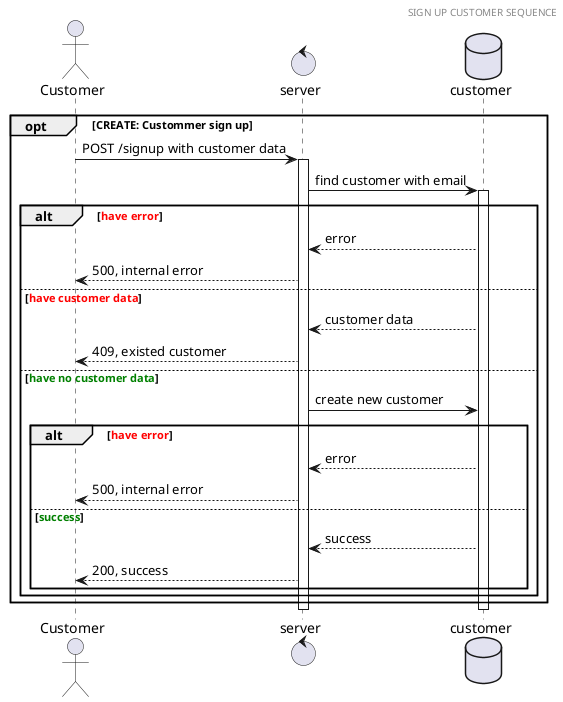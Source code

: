 @startuml signup customer sequence

header SIGN UP CUSTOMER SEQUENCE
actor Customer 
control server
database customer

opt CREATE: Custommer sign up
  Customer -> server: POST /signup with customer data
  activate server
      server -> customer: find customer with email
      activate customer
      alt <font color=red>have error</font>
        customer --> server: error
        server --> Customer: 500, internal error
      else <font color=red>have customer data</font>
        customer --> server: customer data
        server --> Customer: 409, existed customer
      else <font color=green>have no customer data</font>
          server -> customer: create new customer
          alt <font color=red>have error</font>
            customer --> server: error
            server --> Customer: 500, internal error
          else <font color=green>success</font>
            customer --> server: success
            server --> Customer: 200, success
          end
      end
    end
    deactivate customer
    deactivate server



@enduml